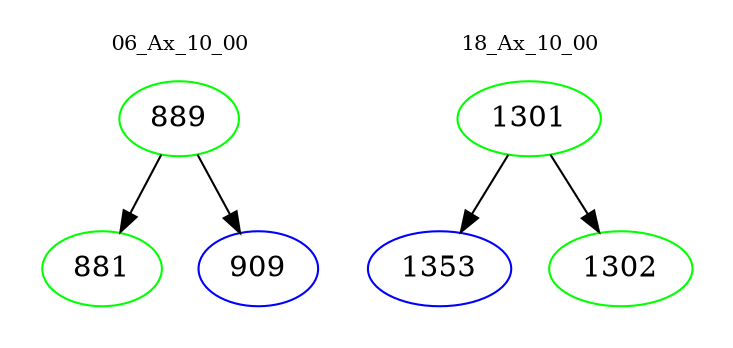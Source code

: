 digraph{
subgraph cluster_0 {
color = white
label = "06_Ax_10_00";
fontsize=10;
T0_889 [label="889", color="green"]
T0_889 -> T0_881 [color="black"]
T0_881 [label="881", color="green"]
T0_889 -> T0_909 [color="black"]
T0_909 [label="909", color="blue"]
}
subgraph cluster_1 {
color = white
label = "18_Ax_10_00";
fontsize=10;
T1_1301 [label="1301", color="green"]
T1_1301 -> T1_1353 [color="black"]
T1_1353 [label="1353", color="blue"]
T1_1301 -> T1_1302 [color="black"]
T1_1302 [label="1302", color="green"]
}
}
